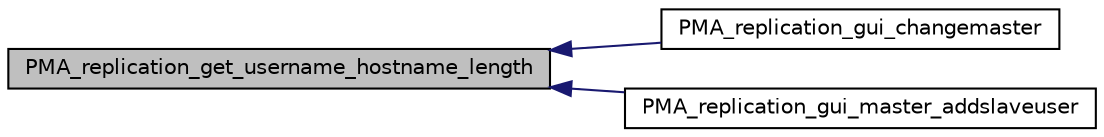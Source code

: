 digraph G
{
  edge [fontname="Helvetica",fontsize="10",labelfontname="Helvetica",labelfontsize="10"];
  node [fontname="Helvetica",fontsize="10",shape=record];
  rankdir="LR";
  Node1 [label="PMA_replication_get_username_hostname_length",height=0.2,width=0.4,color="black", fillcolor="grey75", style="filled" fontcolor="black"];
  Node1 -> Node2 [dir="back",color="midnightblue",fontsize="10",style="solid",fontname="Helvetica"];
  Node2 [label="PMA_replication_gui_changemaster",height=0.2,width=0.4,color="black", fillcolor="white", style="filled",URL="$replication__gui_8lib_8php.html#a2c12e8269b6265a05629cf21a086ef98",tooltip="prints out code for changing master"];
  Node1 -> Node3 [dir="back",color="midnightblue",fontsize="10",style="solid",fontname="Helvetica"];
  Node3 [label="PMA_replication_gui_master_addslaveuser",height=0.2,width=0.4,color="black", fillcolor="white", style="filled",URL="$replication__gui_8lib_8php.html#ac4b2e448656815c2eaf6bcd2b3f5650e",tooltip="Print code to add a replication slave user to the master."];
}
